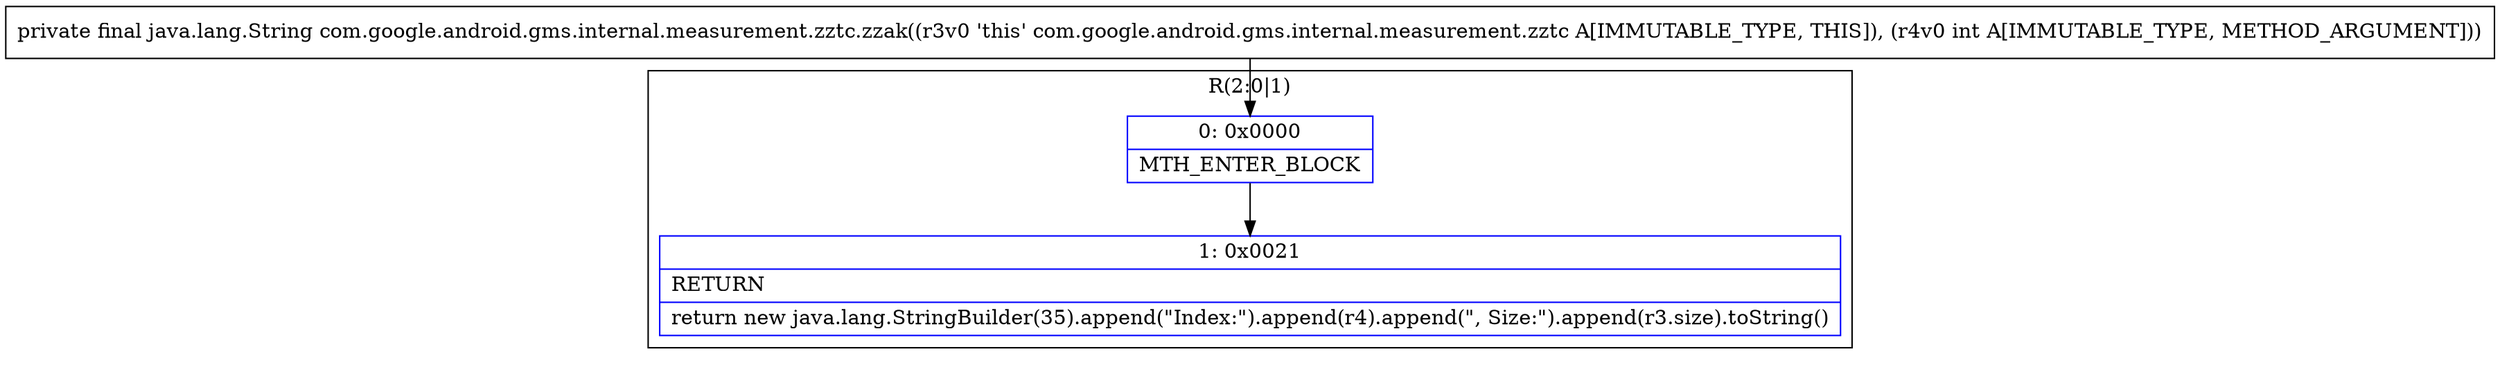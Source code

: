 digraph "CFG forcom.google.android.gms.internal.measurement.zztc.zzak(I)Ljava\/lang\/String;" {
subgraph cluster_Region_937191605 {
label = "R(2:0|1)";
node [shape=record,color=blue];
Node_0 [shape=record,label="{0\:\ 0x0000|MTH_ENTER_BLOCK\l}"];
Node_1 [shape=record,label="{1\:\ 0x0021|RETURN\l|return new java.lang.StringBuilder(35).append(\"Index:\").append(r4).append(\", Size:\").append(r3.size).toString()\l}"];
}
MethodNode[shape=record,label="{private final java.lang.String com.google.android.gms.internal.measurement.zztc.zzak((r3v0 'this' com.google.android.gms.internal.measurement.zztc A[IMMUTABLE_TYPE, THIS]), (r4v0 int A[IMMUTABLE_TYPE, METHOD_ARGUMENT])) }"];
MethodNode -> Node_0;
Node_0 -> Node_1;
}

